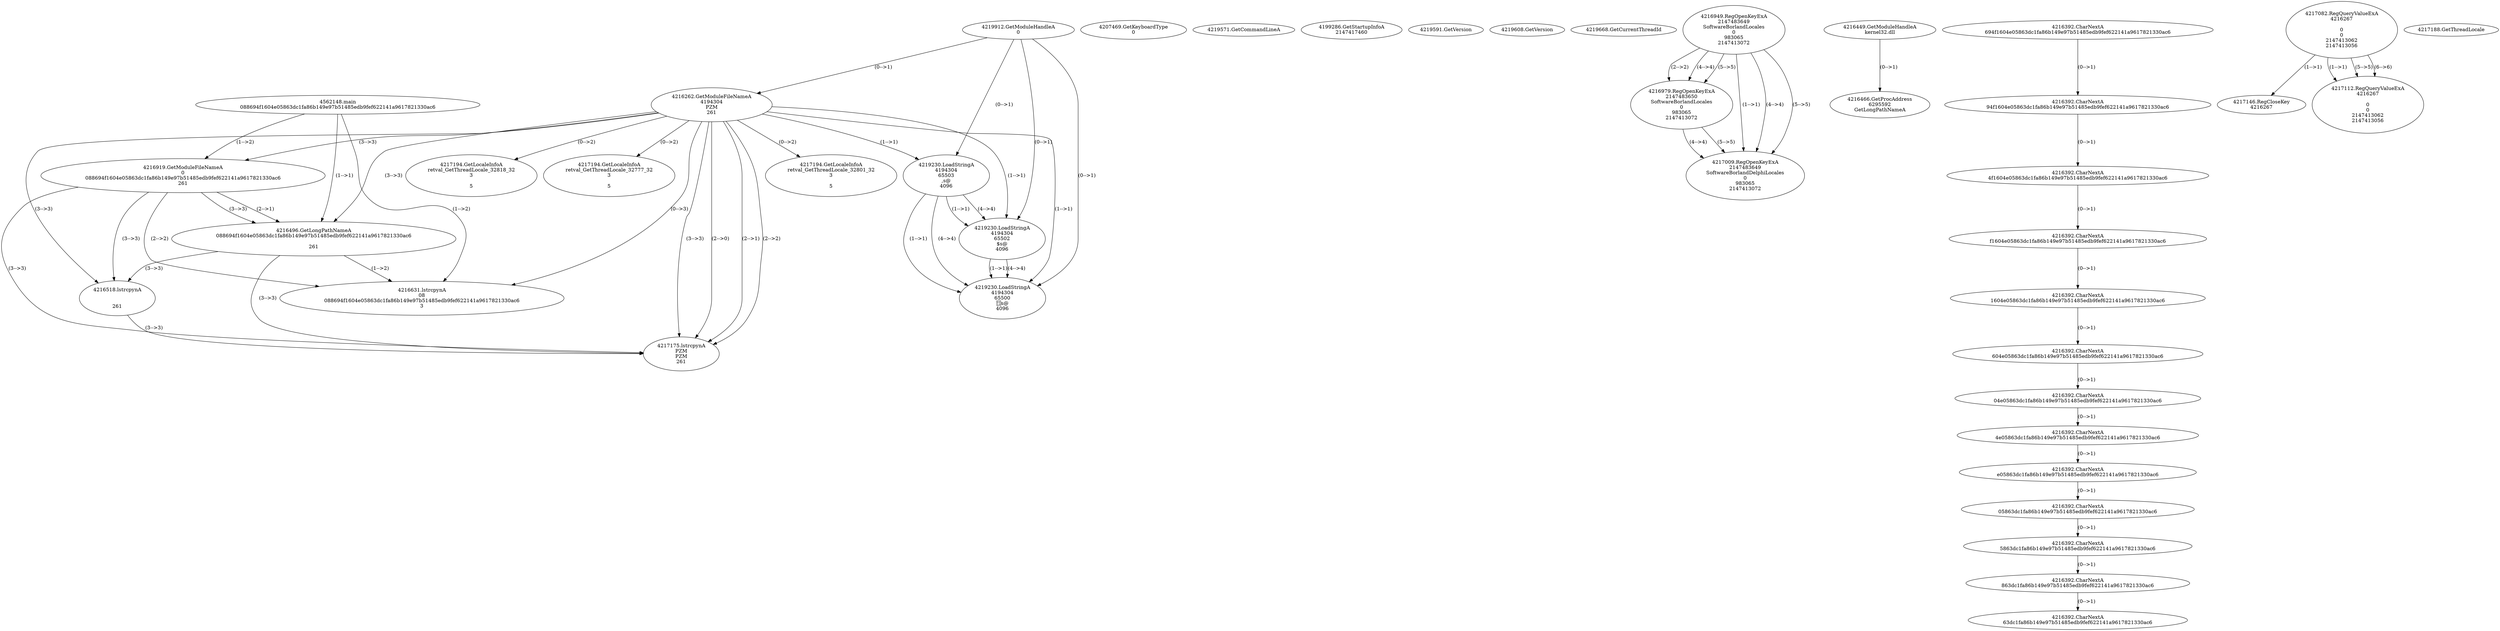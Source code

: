 // Global SCDG with merge call
digraph {
	0 [label="4562148.main
088694f1604e05863dc1fa86b149e97b51485edb9fef622141a9617821330ac6"]
	1 [label="4219912.GetModuleHandleA
0"]
	2 [label="4207469.GetKeyboardType
0"]
	3 [label="4219571.GetCommandLineA
"]
	4 [label="4199286.GetStartupInfoA
2147417460"]
	5 [label="4219591.GetVersion
"]
	6 [label="4219608.GetVersion
"]
	7 [label="4219668.GetCurrentThreadId
"]
	8 [label="4216262.GetModuleFileNameA
4194304
PZM
261"]
	1 -> 8 [label="(0-->1)"]
	9 [label="4216919.GetModuleFileNameA
0
088694f1604e05863dc1fa86b149e97b51485edb9fef622141a9617821330ac6
261"]
	0 -> 9 [label="(1-->2)"]
	8 -> 9 [label="(3-->3)"]
	10 [label="4216949.RegOpenKeyExA
2147483649
Software\Borland\Locales
0
983065
2147413072"]
	11 [label="4216449.GetModuleHandleA
kernel32.dll"]
	12 [label="4216466.GetProcAddress
6295592
GetLongPathNameA"]
	11 -> 12 [label="(0-->1)"]
	13 [label="4216496.GetLongPathNameA
088694f1604e05863dc1fa86b149e97b51485edb9fef622141a9617821330ac6

261"]
	0 -> 13 [label="(1-->1)"]
	9 -> 13 [label="(2-->1)"]
	8 -> 13 [label="(3-->3)"]
	9 -> 13 [label="(3-->3)"]
	14 [label="4216631.lstrcpynA
08
088694f1604e05863dc1fa86b149e97b51485edb9fef622141a9617821330ac6
3"]
	0 -> 14 [label="(1-->2)"]
	9 -> 14 [label="(2-->2)"]
	13 -> 14 [label="(1-->2)"]
	8 -> 14 [label="(0-->3)"]
	15 [label="4216392.CharNextA
694f1604e05863dc1fa86b149e97b51485edb9fef622141a9617821330ac6"]
	16 [label="4216392.CharNextA
94f1604e05863dc1fa86b149e97b51485edb9fef622141a9617821330ac6"]
	15 -> 16 [label="(0-->1)"]
	17 [label="4216392.CharNextA
4f1604e05863dc1fa86b149e97b51485edb9fef622141a9617821330ac6"]
	16 -> 17 [label="(0-->1)"]
	18 [label="4216392.CharNextA
f1604e05863dc1fa86b149e97b51485edb9fef622141a9617821330ac6"]
	17 -> 18 [label="(0-->1)"]
	19 [label="4216392.CharNextA
1604e05863dc1fa86b149e97b51485edb9fef622141a9617821330ac6"]
	18 -> 19 [label="(0-->1)"]
	20 [label="4216392.CharNextA
604e05863dc1fa86b149e97b51485edb9fef622141a9617821330ac6"]
	19 -> 20 [label="(0-->1)"]
	21 [label="4216392.CharNextA
04e05863dc1fa86b149e97b51485edb9fef622141a9617821330ac6"]
	20 -> 21 [label="(0-->1)"]
	22 [label="4216392.CharNextA
4e05863dc1fa86b149e97b51485edb9fef622141a9617821330ac6"]
	21 -> 22 [label="(0-->1)"]
	23 [label="4216392.CharNextA
e05863dc1fa86b149e97b51485edb9fef622141a9617821330ac6"]
	22 -> 23 [label="(0-->1)"]
	24 [label="4216392.CharNextA
05863dc1fa86b149e97b51485edb9fef622141a9617821330ac6"]
	23 -> 24 [label="(0-->1)"]
	25 [label="4216392.CharNextA
5863dc1fa86b149e97b51485edb9fef622141a9617821330ac6"]
	24 -> 25 [label="(0-->1)"]
	26 [label="4216392.CharNextA
863dc1fa86b149e97b51485edb9fef622141a9617821330ac6"]
	25 -> 26 [label="(0-->1)"]
	27 [label="4216392.CharNextA
63dc1fa86b149e97b51485edb9fef622141a9617821330ac6"]
	26 -> 27 [label="(0-->1)"]
	28 [label="4216979.RegOpenKeyExA
2147483650
Software\Borland\Locales
0
983065
2147413072"]
	10 -> 28 [label="(2-->2)"]
	10 -> 28 [label="(4-->4)"]
	10 -> 28 [label="(5-->5)"]
	29 [label="4216518.lstrcpynA


261"]
	8 -> 29 [label="(3-->3)"]
	9 -> 29 [label="(3-->3)"]
	13 -> 29 [label="(3-->3)"]
	30 [label="4217082.RegQueryValueExA
4216267

0
0
2147413062
2147413056"]
	31 [label="4217146.RegCloseKey
4216267"]
	30 -> 31 [label="(1-->1)"]
	32 [label="4217175.lstrcpynA
PZM
PZM
261"]
	8 -> 32 [label="(2-->1)"]
	8 -> 32 [label="(2-->2)"]
	8 -> 32 [label="(3-->3)"]
	9 -> 32 [label="(3-->3)"]
	13 -> 32 [label="(3-->3)"]
	29 -> 32 [label="(3-->3)"]
	8 -> 32 [label="(2-->0)"]
	33 [label="4217188.GetThreadLocale
"]
	34 [label="4217194.GetLocaleInfoA
retval_GetThreadLocale_32801_32
3

5"]
	8 -> 34 [label="(0-->2)"]
	35 [label="4219230.LoadStringA
4194304
65503
,s@
4096"]
	1 -> 35 [label="(0-->1)"]
	8 -> 35 [label="(1-->1)"]
	36 [label="4219230.LoadStringA
4194304
65502
$s@
4096"]
	1 -> 36 [label="(0-->1)"]
	8 -> 36 [label="(1-->1)"]
	35 -> 36 [label="(1-->1)"]
	35 -> 36 [label="(4-->4)"]
	37 [label="4217009.RegOpenKeyExA
2147483649
Software\Borland\Delphi\Locales
0
983065
2147413072"]
	10 -> 37 [label="(1-->1)"]
	10 -> 37 [label="(4-->4)"]
	28 -> 37 [label="(4-->4)"]
	10 -> 37 [label="(5-->5)"]
	28 -> 37 [label="(5-->5)"]
	38 [label="4217112.RegQueryValueExA
4216267

0
0
2147413062
2147413056"]
	30 -> 38 [label="(1-->1)"]
	30 -> 38 [label="(5-->5)"]
	30 -> 38 [label="(6-->6)"]
	39 [label="4217194.GetLocaleInfoA
retval_GetThreadLocale_32818_32
3

5"]
	8 -> 39 [label="(0-->2)"]
	40 [label="4217194.GetLocaleInfoA
retval_GetThreadLocale_32777_32
3

5"]
	8 -> 40 [label="(0-->2)"]
	41 [label="4219230.LoadStringA
4194304
65500
s@
4096"]
	1 -> 41 [label="(0-->1)"]
	8 -> 41 [label="(1-->1)"]
	35 -> 41 [label="(1-->1)"]
	36 -> 41 [label="(1-->1)"]
	35 -> 41 [label="(4-->4)"]
	36 -> 41 [label="(4-->4)"]
}
